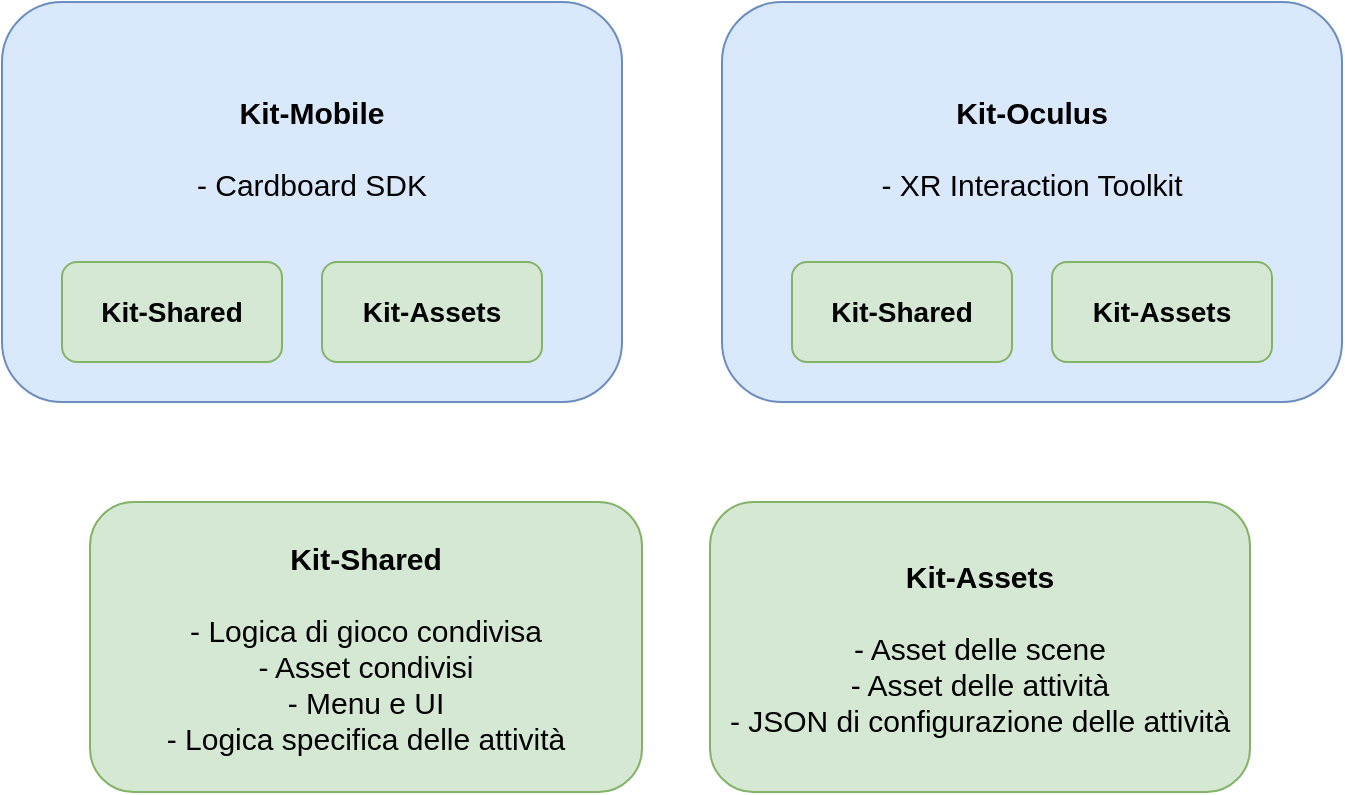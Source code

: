 <mxfile version="13.7.9" type="device" pages="3"><diagram id="cJOBEiIQKChLOgeJRS6k" name="Struttura repo"><mxGraphModel dx="1024" dy="592" grid="1" gridSize="10" guides="1" tooltips="1" connect="1" arrows="1" fold="1" page="1" pageScale="1" pageWidth="827" pageHeight="1169" math="0" shadow="0"><root><mxCell id="q8TNE1JxPxAUhip0myHI-0"/><mxCell id="q8TNE1JxPxAUhip0myHI-1" parent="q8TNE1JxPxAUhip0myHI-0"/><mxCell id="q8TNE1JxPxAUhip0myHI-10" value="&lt;font style=&quot;font-size: 15px&quot;&gt;&lt;b&gt;Kit-Mobile&lt;br&gt;&lt;/b&gt;&lt;br&gt;&lt;div style=&quot;text-align: left&quot;&gt;&lt;span&gt;- Cardboard SDK&lt;/span&gt;&lt;/div&gt;&lt;div style=&quot;text-align: left&quot;&gt;&lt;span&gt;&lt;br&gt;&lt;/span&gt;&lt;/div&gt;&lt;div style=&quot;text-align: left&quot;&gt;&lt;span&gt;&lt;br&gt;&lt;/span&gt;&lt;/div&gt;&lt;div style=&quot;text-align: left&quot;&gt;&lt;span&gt;&lt;br&gt;&lt;/span&gt;&lt;/div&gt;&lt;/font&gt;" style="rounded=1;whiteSpace=wrap;html=1;fillColor=#dae8fc;strokeColor=#6c8ebf;" parent="q8TNE1JxPxAUhip0myHI-1" vertex="1"><mxGeometry x="80" y="50" width="310" height="200" as="geometry"/></mxCell><mxCell id="q8TNE1JxPxAUhip0myHI-11" value="&lt;span style=&quot;font-size: 15px&quot;&gt;&lt;b&gt;Kit-Oculus&lt;br&gt;&lt;/b&gt;&lt;br&gt;- XR Interaction Toolkit&lt;br&gt;&lt;br&gt;&lt;br&gt;&lt;br&gt;&lt;/span&gt;" style="rounded=1;whiteSpace=wrap;html=1;fillColor=#dae8fc;strokeColor=#6c8ebf;" parent="q8TNE1JxPxAUhip0myHI-1" vertex="1"><mxGeometry x="440" y="50" width="310" height="200" as="geometry"/></mxCell><mxCell id="q8TNE1JxPxAUhip0myHI-12" value="&lt;font style=&quot;font-size: 15px&quot;&gt;&lt;b&gt;Kit-Shared&lt;br&gt;&lt;/b&gt;&lt;br&gt;- Logica di gioco condivisa&lt;br&gt;- Asset condivisi&lt;br&gt;- Menu e UI&lt;br&gt;- Logica specifica delle attività&lt;/font&gt;" style="rounded=1;whiteSpace=wrap;html=1;fillColor=#d5e8d4;strokeColor=#82b366;" parent="q8TNE1JxPxAUhip0myHI-1" vertex="1"><mxGeometry x="124" y="300" width="276" height="145" as="geometry"/></mxCell><mxCell id="q8TNE1JxPxAUhip0myHI-13" value="&lt;font style=&quot;font-size: 15px&quot;&gt;&lt;b&gt;Kit-Assets&lt;br&gt;&lt;/b&gt;&lt;br&gt;- Asset delle scene&lt;br&gt;- Asset delle attività&lt;br&gt;- JSON di configurazione delle attività&lt;/font&gt;" style="rounded=1;whiteSpace=wrap;html=1;fillColor=#d5e8d4;strokeColor=#82b366;" parent="q8TNE1JxPxAUhip0myHI-1" vertex="1"><mxGeometry x="434" y="300" width="270" height="145" as="geometry"/></mxCell><mxCell id="q8TNE1JxPxAUhip0myHI-27" value="&lt;font style=&quot;font-size: 14px&quot;&gt;&lt;b&gt;Kit-Shared&lt;/b&gt;&lt;/font&gt;" style="rounded=1;whiteSpace=wrap;html=1;fillColor=#d5e8d4;strokeColor=#82b366;" parent="q8TNE1JxPxAUhip0myHI-1" vertex="1"><mxGeometry x="110" y="180" width="110" height="50" as="geometry"/></mxCell><mxCell id="q8TNE1JxPxAUhip0myHI-28" value="&lt;font style=&quot;font-size: 14px&quot;&gt;&lt;b&gt;Kit-Assets&lt;/b&gt;&lt;/font&gt;" style="rounded=1;whiteSpace=wrap;html=1;fillColor=#d5e8d4;strokeColor=#82b366;" parent="q8TNE1JxPxAUhip0myHI-1" vertex="1"><mxGeometry x="240" y="180" width="110" height="50" as="geometry"/></mxCell><mxCell id="q8TNE1JxPxAUhip0myHI-30" value="&lt;font style=&quot;font-size: 14px&quot;&gt;&lt;b&gt;Kit-Shared&lt;/b&gt;&lt;/font&gt;" style="rounded=1;whiteSpace=wrap;html=1;fillColor=#d5e8d4;strokeColor=#82b366;" parent="q8TNE1JxPxAUhip0myHI-1" vertex="1"><mxGeometry x="475" y="180" width="110" height="50" as="geometry"/></mxCell><mxCell id="q8TNE1JxPxAUhip0myHI-31" value="&lt;font style=&quot;font-size: 14px&quot;&gt;&lt;b&gt;Kit-Assets&lt;/b&gt;&lt;/font&gt;" style="rounded=1;whiteSpace=wrap;html=1;fillColor=#d5e8d4;strokeColor=#82b366;" parent="q8TNE1JxPxAUhip0myHI-1" vertex="1"><mxGeometry x="605" y="180" width="110" height="50" as="geometry"/></mxCell></root></mxGraphModel></diagram><diagram id="1OueEMgrlsj0qGuh6_ml" name="Flow diagram"><mxGraphModel dx="1851" dy="1761" grid="1" gridSize="10" guides="1" tooltips="1" connect="1" arrows="1" fold="1" page="1" pageScale="1" pageWidth="827" pageHeight="1169" math="0" shadow="0"><root><mxCell id="W0KYklzBLhfbYc2nzCM7-0"/><mxCell id="W0KYklzBLhfbYc2nzCM7-1" parent="W0KYklzBLhfbYc2nzCM7-0"/><mxCell id="W0KYklzBLhfbYc2nzCM7-3" value="&lt;span&gt;Inizio attività&lt;/span&gt;" style="strokeWidth=2;html=1;shape=mxgraph.flowchart.terminator;whiteSpace=wrap;fillColor=#dae8fc;strokeColor=#6c8ebf;" parent="W0KYklzBLhfbYc2nzCM7-1" vertex="1"><mxGeometry x="-630" y="-668.75" width="100" height="40" as="geometry"/></mxCell><mxCell id="W0KYklzBLhfbYc2nzCM7-10" value="" style="edgeStyle=orthogonalEdgeStyle;rounded=0;orthogonalLoop=1;jettySize=auto;html=1;exitX=1;exitY=0.5;exitDx=0;exitDy=0;exitPerimeter=0;" parent="W0KYklzBLhfbYc2nzCM7-1" source="W0KYklzBLhfbYc2nzCM7-3" target="W0KYklzBLhfbYc2nzCM7-8" edge="1"><mxGeometry relative="1" as="geometry"><mxPoint x="-400" y="-645" as="sourcePoint"/></mxGeometry></mxCell><mxCell id="W0KYklzBLhfbYc2nzCM7-29" value="" style="edgeStyle=orthogonalEdgeStyle;rounded=0;orthogonalLoop=1;jettySize=auto;html=1;" parent="W0KYklzBLhfbYc2nzCM7-1" source="W0KYklzBLhfbYc2nzCM7-8" target="W0KYklzBLhfbYc2nzCM7-12" edge="1"><mxGeometry relative="1" as="geometry"/></mxCell><mxCell id="W0KYklzBLhfbYc2nzCM7-8" value="Nuovo gruppo di step: vengono aggiornati gli oggetti presenti nella scena e&lt;br&gt;l'assistente fornisce le indicazioni introduttive&amp;nbsp;" style="rounded=1;whiteSpace=wrap;html=1;absoluteArcSize=1;arcSize=14;strokeWidth=2;fillColor=#dae8fc;strokeColor=#6c8ebf;" parent="W0KYklzBLhfbYc2nzCM7-1" vertex="1"><mxGeometry x="-490" y="-698.75" width="140" height="100" as="geometry"/></mxCell><mxCell id="W0KYklzBLhfbYc2nzCM7-17" value="" style="edgeStyle=orthogonalEdgeStyle;rounded=0;orthogonalLoop=1;jettySize=auto;html=1;exitX=0.5;exitY=0;exitDx=0;exitDy=0;exitPerimeter=0;" parent="W0KYklzBLhfbYc2nzCM7-1" source="W0KYklzBLhfbYc2nzCM7-11" target="W0KYklzBLhfbYc2nzCM7-15" edge="1"><mxGeometry relative="1" as="geometry"/></mxCell><mxCell id="W0KYklzBLhfbYc2nzCM7-18" value="" style="edgeStyle=orthogonalEdgeStyle;rounded=0;orthogonalLoop=1;jettySize=auto;html=1;" parent="W0KYklzBLhfbYc2nzCM7-1" source="W0KYklzBLhfbYc2nzCM7-11" target="W0KYklzBLhfbYc2nzCM7-16" edge="1"><mxGeometry relative="1" as="geometry"/></mxCell><mxCell id="W0KYklzBLhfbYc2nzCM7-19" value="" style="edgeStyle=orthogonalEdgeStyle;rounded=0;orthogonalLoop=1;jettySize=auto;html=1;exitX=0.233;exitY=0.731;exitDx=0;exitDy=0;exitPerimeter=0;" parent="W0KYklzBLhfbYc2nzCM7-1" source="W0KYklzBLhfbYc2nzCM7-11" target="W0KYklzBLhfbYc2nzCM7-13" edge="1"><mxGeometry relative="1" as="geometry"><Array as="points"><mxPoint x="178" y="-590"/><mxPoint x="-80" y="-590"/></Array></mxGeometry></mxCell><mxCell id="W0KYklzBLhfbYc2nzCM7-11" value="Che azione &lt;br&gt;svolge &lt;br&gt;l'utente?" style="strokeWidth=2;html=1;shape=mxgraph.flowchart.decision;whiteSpace=wrap;fillColor=#dae8fc;strokeColor=#6c8ebf;" parent="W0KYklzBLhfbYc2nzCM7-1" vertex="1"><mxGeometry x="150" y="-698.75" width="120" height="100" as="geometry"/></mxCell><mxCell id="W0KYklzBLhfbYc2nzCM7-28" value="" style="edgeStyle=orthogonalEdgeStyle;rounded=0;orthogonalLoop=1;jettySize=auto;html=1;" parent="W0KYklzBLhfbYc2nzCM7-1" source="W0KYklzBLhfbYc2nzCM7-12" target="W0KYklzBLhfbYc2nzCM7-13" edge="1"><mxGeometry relative="1" as="geometry"/></mxCell><mxCell id="W0KYklzBLhfbYc2nzCM7-12" value="Nuovo step: vengono aggiornati gli oggetti presenti nella scena" style="rounded=1;whiteSpace=wrap;html=1;absoluteArcSize=1;arcSize=14;strokeWidth=2;fillColor=#dae8fc;strokeColor=#6c8ebf;" parent="W0KYklzBLhfbYc2nzCM7-1" vertex="1"><mxGeometry x="-310" y="-686.25" width="120" height="75" as="geometry"/></mxCell><mxCell id="W0KYklzBLhfbYc2nzCM7-27" value="" style="edgeStyle=orthogonalEdgeStyle;rounded=0;orthogonalLoop=1;jettySize=auto;html=1;" parent="W0KYklzBLhfbYc2nzCM7-1" source="W0KYklzBLhfbYc2nzCM7-13" target="W0KYklzBLhfbYc2nzCM7-26" edge="1"><mxGeometry relative="1" as="geometry"/></mxCell><mxCell id="W0KYklzBLhfbYc2nzCM7-13" value="L'assistente fa una richiesta" style="rounded=1;whiteSpace=wrap;html=1;absoluteArcSize=1;arcSize=14;strokeWidth=2;fillColor=#dae8fc;strokeColor=#6c8ebf;" parent="W0KYklzBLhfbYc2nzCM7-1" vertex="1"><mxGeometry x="-130" y="-686.25" width="100" height="75" as="geometry"/></mxCell><mxCell id="W0KYklzBLhfbYc2nzCM7-46" value="" style="edgeStyle=orthogonalEdgeStyle;rounded=0;orthogonalLoop=1;jettySize=auto;html=1;" parent="W0KYklzBLhfbYc2nzCM7-1" source="W0KYklzBLhfbYc2nzCM7-14" target="W0KYklzBLhfbYc2nzCM7-45" edge="1"><mxGeometry relative="1" as="geometry"/></mxCell><mxCell id="W0KYklzBLhfbYc2nzCM7-14" value="Fine gruppo di step: vengono aggiornati gli oggetti presenti nella scena e&lt;br&gt;&amp;nbsp;l'assistente fornisce le indicazioni finali&amp;nbsp;" style="rounded=1;whiteSpace=wrap;html=1;absoluteArcSize=1;arcSize=14;strokeWidth=2;fillColor=#dae8fc;strokeColor=#6c8ebf;" parent="W0KYklzBLhfbYc2nzCM7-1" vertex="1"><mxGeometry x="-360" y="-430" width="140" height="100" as="geometry"/></mxCell><mxCell id="W0KYklzBLhfbYc2nzCM7-34" value="" style="edgeStyle=orthogonalEdgeStyle;rounded=0;orthogonalLoop=1;jettySize=auto;html=1;" parent="W0KYklzBLhfbYc2nzCM7-1" source="W0KYklzBLhfbYc2nzCM7-15" target="W0KYklzBLhfbYc2nzCM7-30" edge="1"><mxGeometry relative="1" as="geometry"/></mxCell><mxCell id="W0KYklzBLhfbYc2nzCM7-15" value="Feedback dell'assistente per l'azione sbagliata" style="rounded=1;whiteSpace=wrap;html=1;absoluteArcSize=1;arcSize=14;strokeWidth=2;fillColor=#dae8fc;strokeColor=#6c8ebf;" parent="W0KYklzBLhfbYc2nzCM7-1" vertex="1"><mxGeometry x="160" y="-832.5" width="100" height="75" as="geometry"/></mxCell><mxCell id="W0KYklzBLhfbYc2nzCM7-16" value="Feedback dell'assistente per l'azione corretta" style="rounded=1;whiteSpace=wrap;html=1;absoluteArcSize=1;arcSize=14;strokeWidth=2;fillColor=#dae8fc;strokeColor=#6c8ebf;" parent="W0KYklzBLhfbYc2nzCM7-1" vertex="1"><mxGeometry x="160" y="-540" width="100" height="75" as="geometry"/></mxCell><mxCell id="W0KYklzBLhfbYc2nzCM7-20" value="Chiede aiuto all'assistente" style="text;html=1;align=center;verticalAlign=middle;resizable=0;points=[];autosize=1;fillColor=#fff2cc;strokeColor=#d6b656;" parent="W0KYklzBLhfbYc2nzCM7-1" vertex="1"><mxGeometry x="-30" y="-582.5" width="150" height="20" as="geometry"/></mxCell><mxCell id="W0KYklzBLhfbYc2nzCM7-21" value="Azione sbagliata" style="text;html=1;align=center;verticalAlign=middle;resizable=0;points=[];autosize=1;fillColor=#fff2cc;strokeColor=#d6b656;" parent="W0KYklzBLhfbYc2nzCM7-1" vertex="1"><mxGeometry x="160" y="-730" width="100" height="20" as="geometry"/></mxCell><mxCell id="W0KYklzBLhfbYc2nzCM7-23" value="Azione corretta" style="text;html=1;align=center;verticalAlign=middle;resizable=0;points=[];autosize=1;fillColor=#fff2cc;strokeColor=#d6b656;" parent="W0KYklzBLhfbYc2nzCM7-1" vertex="1"><mxGeometry x="160" y="-582.5" width="100" height="20" as="geometry"/></mxCell><mxCell id="W0KYklzBLhfbYc2nzCM7-42" value="" style="edgeStyle=orthogonalEdgeStyle;rounded=0;orthogonalLoop=1;jettySize=auto;html=1;" parent="W0KYklzBLhfbYc2nzCM7-1" source="W0KYklzBLhfbYc2nzCM7-25" target="W0KYklzBLhfbYc2nzCM7-14" edge="1"><mxGeometry relative="1" as="geometry"/></mxCell><mxCell id="W0KYklzBLhfbYc2nzCM7-25" value="Ci sono&lt;br&gt;altri step?" style="strokeWidth=2;html=1;shape=mxgraph.flowchart.decision;whiteSpace=wrap;fillColor=#dae8fc;strokeColor=#6c8ebf;" parent="W0KYklzBLhfbYc2nzCM7-1" vertex="1"><mxGeometry x="-20" y="-470" width="100" height="80" as="geometry"/></mxCell><mxCell id="W0KYklzBLhfbYc2nzCM7-35" value="" style="edgeStyle=orthogonalEdgeStyle;rounded=0;orthogonalLoop=1;jettySize=auto;html=1;" parent="W0KYklzBLhfbYc2nzCM7-1" source="W0KYklzBLhfbYc2nzCM7-26" target="W0KYklzBLhfbYc2nzCM7-11" edge="1"><mxGeometry relative="1" as="geometry"/></mxCell><mxCell id="W0KYklzBLhfbYc2nzCM7-26" value="Attesa dell'azione dell'utente" style="rounded=1;whiteSpace=wrap;html=1;absoluteArcSize=1;arcSize=14;strokeWidth=2;fillColor=#dae8fc;strokeColor=#6c8ebf;" parent="W0KYklzBLhfbYc2nzCM7-1" vertex="1"><mxGeometry x="10" y="-686.25" width="100" height="75" as="geometry"/></mxCell><mxCell id="W0KYklzBLhfbYc2nzCM7-30" value="Si deve &lt;br&gt;ripetere &lt;br&gt;l'azione?" style="strokeWidth=2;html=1;shape=mxgraph.flowchart.decision;whiteSpace=wrap;fillColor=#dae8fc;strokeColor=#6c8ebf;" parent="W0KYklzBLhfbYc2nzCM7-1" vertex="1"><mxGeometry x="160" y="-950" width="100" height="80" as="geometry"/></mxCell><mxCell id="W0KYklzBLhfbYc2nzCM7-31" value="" style="edgeStyle=orthogonalEdgeStyle;rounded=0;orthogonalLoop=1;jettySize=auto;html=1;exitX=0.228;exitY=0.222;exitDx=0;exitDy=0;exitPerimeter=0;" parent="W0KYklzBLhfbYc2nzCM7-1" target="W0KYklzBLhfbYc2nzCM7-26" edge="1"><mxGeometry relative="1" as="geometry"><mxPoint x="160.0" y="-911.3" as="sourcePoint"/><mxPoint x="-97.36" y="-917.25" as="targetPoint"/><Array as="points"><mxPoint x="60" y="-911"/></Array></mxGeometry></mxCell><mxCell id="W0KYklzBLhfbYc2nzCM7-33" value="" style="edgeStyle=orthogonalEdgeStyle;rounded=0;orthogonalLoop=1;jettySize=auto;html=1;exitX=1;exitY=0.5;exitDx=0;exitDy=0;exitPerimeter=0;entryX=1;entryY=0.5;entryDx=0;entryDy=0;entryPerimeter=0;" parent="W0KYklzBLhfbYc2nzCM7-1" source="W0KYklzBLhfbYc2nzCM7-30" target="W0KYklzBLhfbYc2nzCM7-25" edge="1"><mxGeometry relative="1" as="geometry"><mxPoint x="170.0" y="-901.3" as="sourcePoint"/><mxPoint x="400" y="-770" as="targetPoint"/><Array as="points"><mxPoint x="370" y="-910"/><mxPoint x="370" y="-430"/></Array></mxGeometry></mxCell><mxCell id="W0KYklzBLhfbYc2nzCM7-36" value="" style="edgeStyle=orthogonalEdgeStyle;rounded=0;orthogonalLoop=1;jettySize=auto;html=1;exitX=0;exitY=0.5;exitDx=0;exitDy=0;entryX=0.5;entryY=0;entryDx=0;entryDy=0;entryPerimeter=0;" parent="W0KYklzBLhfbYc2nzCM7-1" source="W0KYklzBLhfbYc2nzCM7-16" target="W0KYklzBLhfbYc2nzCM7-25" edge="1"><mxGeometry relative="1" as="geometry"><mxPoint x="149.96" y="-510" as="sourcePoint"/><mxPoint x="30" y="-450" as="targetPoint"/><Array as="points"><mxPoint x="30" y="-502"/></Array></mxGeometry></mxCell><mxCell id="W0KYklzBLhfbYc2nzCM7-37" value="Sì" style="text;html=1;align=center;verticalAlign=middle;resizable=0;points=[];autosize=1;fillColor=#fff2cc;strokeColor=#d6b656;" parent="W0KYklzBLhfbYc2nzCM7-1" vertex="1"><mxGeometry x="120" y="-910" width="30" height="20" as="geometry"/></mxCell><mxCell id="W0KYklzBLhfbYc2nzCM7-38" value="No" style="text;html=1;align=center;verticalAlign=middle;resizable=0;points=[];autosize=1;fillColor=#fff2cc;strokeColor=#d6b656;" parent="W0KYklzBLhfbYc2nzCM7-1" vertex="1"><mxGeometry x="270" y="-910" width="30" height="20" as="geometry"/></mxCell><mxCell id="W0KYklzBLhfbYc2nzCM7-44" value="" style="edgeStyle=orthogonalEdgeStyle;rounded=0;orthogonalLoop=1;jettySize=auto;html=1;exitX=0.211;exitY=0.243;exitDx=0;exitDy=0;exitPerimeter=0;entryX=0.5;entryY=1;entryDx=0;entryDy=0;" parent="W0KYklzBLhfbYc2nzCM7-1" source="W0KYklzBLhfbYc2nzCM7-25" target="W0KYklzBLhfbYc2nzCM7-12" edge="1"><mxGeometry relative="1" as="geometry"><mxPoint x="-10" y="-420" as="sourcePoint"/><mxPoint x="-360" y="-420" as="targetPoint"/><Array as="points"><mxPoint x="-250" y="-451"/></Array></mxGeometry></mxCell><mxCell id="W0KYklzBLhfbYc2nzCM7-47" value="" style="edgeStyle=orthogonalEdgeStyle;rounded=0;orthogonalLoop=1;jettySize=auto;html=1;" parent="W0KYklzBLhfbYc2nzCM7-1" source="W0KYklzBLhfbYc2nzCM7-45" target="W0KYklzBLhfbYc2nzCM7-8" edge="1"><mxGeometry relative="1" as="geometry"/></mxCell><mxCell id="W0KYklzBLhfbYc2nzCM7-49" value="" style="edgeStyle=orthogonalEdgeStyle;rounded=0;orthogonalLoop=1;jettySize=auto;html=1;" parent="W0KYklzBLhfbYc2nzCM7-1" source="W0KYklzBLhfbYc2nzCM7-45" target="W0KYklzBLhfbYc2nzCM7-48" edge="1"><mxGeometry relative="1" as="geometry"/></mxCell><mxCell id="W0KYklzBLhfbYc2nzCM7-45" value="Ci sono&lt;br&gt;altri step?" style="strokeWidth=2;html=1;shape=mxgraph.flowchart.decision;whiteSpace=wrap;fillColor=#dae8fc;strokeColor=#6c8ebf;" parent="W0KYklzBLhfbYc2nzCM7-1" vertex="1"><mxGeometry x="-470" y="-545" width="100" height="80" as="geometry"/></mxCell><mxCell id="W0KYklzBLhfbYc2nzCM7-48" value="&lt;span&gt;Fine attività&lt;/span&gt;" style="strokeWidth=2;html=1;shape=mxgraph.flowchart.terminator;whiteSpace=wrap;fillColor=#dae8fc;strokeColor=#6c8ebf;" parent="W0KYklzBLhfbYc2nzCM7-1" vertex="1"><mxGeometry x="-630" y="-525" width="100" height="40" as="geometry"/></mxCell><mxCell id="W0KYklzBLhfbYc2nzCM7-50" value="Sì" style="text;html=1;align=center;verticalAlign=middle;resizable=0;points=[];autosize=1;fillColor=#fff2cc;strokeColor=#d6b656;" parent="W0KYklzBLhfbYc2nzCM7-1" vertex="1"><mxGeometry x="-50" y="-480" width="30" height="20" as="geometry"/></mxCell><mxCell id="W0KYklzBLhfbYc2nzCM7-51" value="Sì" style="text;html=1;align=center;verticalAlign=middle;resizable=0;points=[];autosize=1;fillColor=#fff2cc;strokeColor=#d6b656;" parent="W0KYklzBLhfbYc2nzCM7-1" vertex="1"><mxGeometry x="-410" y="-570" width="30" height="20" as="geometry"/></mxCell><mxCell id="W0KYklzBLhfbYc2nzCM7-52" value="No" style="text;html=1;align=center;verticalAlign=middle;resizable=0;points=[];autosize=1;fillColor=#fff2cc;strokeColor=#d6b656;" parent="W0KYklzBLhfbYc2nzCM7-1" vertex="1"><mxGeometry x="-50" y="-420" width="30" height="20" as="geometry"/></mxCell><mxCell id="W0KYklzBLhfbYc2nzCM7-53" value="No" style="text;html=1;align=center;verticalAlign=middle;resizable=0;points=[];autosize=1;fillColor=#fff2cc;strokeColor=#d6b656;" parent="W0KYklzBLhfbYc2nzCM7-1" vertex="1"><mxGeometry x="-500" y="-500" width="30" height="20" as="geometry"/></mxCell></root></mxGraphModel></diagram><diagram id="96c8jxUAuqUaFpCVLt77" name="Class diagram"><mxGraphModel dx="1024" dy="592" grid="1" gridSize="10" guides="1" tooltips="1" connect="1" arrows="1" fold="1" page="1" pageScale="1" pageWidth="827" pageHeight="1169" math="0" shadow="0"><root><mxCell id="K9vjnaVN2w3pyxhPJjE8-0"/><mxCell id="K9vjnaVN2w3pyxhPJjE8-1" parent="K9vjnaVN2w3pyxhPJjE8-0"/><mxCell id="1M5KVWFAqbHTrGxSQuIE-5" value="&lt;p style=&quot;margin: 0px ; margin-top: 4px ; text-align: center&quot;&gt;&lt;b&gt;ActivityConfiguration&lt;/b&gt;&lt;/p&gt;&lt;hr size=&quot;1&quot;&gt;&lt;p style=&quot;margin: 0px ; margin-left: 4px&quot;&gt;+ id: string&lt;/p&gt;&lt;p style=&quot;margin: 0px ; margin-left: 4px&quot;&gt;+&amp;nbsp;name: string&lt;/p&gt;&lt;p style=&quot;margin: 0px ; margin-left: 4px&quot;&gt;+&amp;nbsp;description: string&lt;/p&gt;&lt;p style=&quot;margin: 0px ; margin-left: 4px&quot;&gt;+ image: string&lt;/p&gt;&lt;p style=&quot;margin: 0px ; margin-left: 4px&quot;&gt;+ scene: string&lt;/p&gt;&lt;p style=&quot;margin: 0px ; margin-left: 4px&quot;&gt;&lt;span&gt;+&amp;nbsp;objsToRemove: List&amp;lt;string&amp;gt;&lt;/span&gt;&lt;br&gt;&lt;/p&gt;&lt;p style=&quot;margin: 0px ; margin-left: 4px&quot;&gt;&lt;br&gt;&lt;/p&gt;&lt;p style=&quot;margin: 0px ; margin-left: 4px&quot;&gt;&lt;br&gt;&lt;/p&gt;" style="verticalAlign=top;align=left;overflow=fill;fontSize=12;fontFamily=Helvetica;html=1;fillColor=#dae8fc;strokeColor=#6c8ebf;" parent="K9vjnaVN2w3pyxhPJjE8-1" vertex="1"><mxGeometry x="330" y="70" width="210" height="120" as="geometry"/></mxCell><mxCell id="1M5KVWFAqbHTrGxSQuIE-7" value="&lt;p style=&quot;margin: 0px ; margin-top: 4px ; text-align: center&quot;&gt;&lt;b&gt;VirtualAsssistantInfo&lt;/b&gt;&lt;/p&gt;&lt;hr size=&quot;1&quot;&gt;&lt;p style=&quot;margin: 0px ; margin-left: 4px&quot;&gt;&lt;span&gt;+&amp;nbsp;flipBalloon: string&lt;/span&gt;&lt;br&gt;&lt;/p&gt;&lt;p style=&quot;margin: 0px ; margin-left: 4px&quot;&gt;+&amp;nbsp;maxBalloonWidth: int&lt;/p&gt;&lt;p style=&quot;margin: 0px ; margin-left: 4px&quot;&gt;+ lockRotation: bool&lt;/p&gt;&lt;p style=&quot;margin: 0px ; margin-left: 4px&quot;&gt;&lt;br&gt;&lt;/p&gt;" style="verticalAlign=top;align=left;overflow=fill;fontSize=12;fontFamily=Helvetica;html=1;fillColor=#dae8fc;strokeColor=#6c8ebf;" parent="K9vjnaVN2w3pyxhPJjE8-1" vertex="1"><mxGeometry x="30" y="31" width="180" height="90" as="geometry"/></mxCell><mxCell id="1M5KVWFAqbHTrGxSQuIE-8" value="&lt;p style=&quot;margin: 0px ; margin-top: 4px ; text-align: center&quot;&gt;&lt;b&gt;PlayerInfo&lt;/b&gt;&lt;/p&gt;&lt;hr size=&quot;1&quot;&gt;&lt;p style=&quot;margin: 0px ; margin-left: 4px&quot;&gt;&lt;span&gt;+&amp;nbsp;groundOffset: int&lt;/span&gt;&lt;br&gt;&lt;/p&gt;&lt;p style=&quot;margin: 0px ; margin-left: 4px&quot;&gt;&lt;br&gt;&lt;/p&gt;" style="verticalAlign=top;align=left;overflow=fill;fontSize=12;fontFamily=Helvetica;html=1;fillColor=#dae8fc;strokeColor=#6c8ebf;" parent="K9vjnaVN2w3pyxhPJjE8-1" vertex="1"><mxGeometry x="700" y="85" width="180" height="60" as="geometry"/></mxCell><mxCell id="1M5KVWFAqbHTrGxSQuIE-9" value="&lt;p style=&quot;margin: 0px ; margin-top: 4px ; text-align: center&quot;&gt;&lt;b&gt;UserClass&lt;/b&gt;&lt;/p&gt;&lt;hr size=&quot;1&quot;&gt;&lt;p style=&quot;margin: 0px ; margin-left: 4px&quot;&gt;+ year: int&lt;/p&gt;&lt;p style=&quot;margin: 0px ; margin-left: 4px&quot;&gt;+&amp;nbsp;instituteType: string&lt;/p&gt;&lt;p style=&quot;margin: 0px ; margin-left: 4px&quot;&gt;&lt;br&gt;&lt;/p&gt;" style="verticalAlign=top;align=left;overflow=fill;fontSize=12;fontFamily=Helvetica;html=1;fillColor=#dae8fc;strokeColor=#6c8ebf;" parent="K9vjnaVN2w3pyxhPJjE8-1" vertex="1"><mxGeometry x="30" y="200" width="160" height="70" as="geometry"/></mxCell><mxCell id="1M5KVWFAqbHTrGxSQuIE-10" value="&lt;p style=&quot;margin: 0px ; margin-top: 4px ; text-align: center&quot;&gt;&lt;b&gt;StepGroup&lt;/b&gt;&lt;/p&gt;&lt;hr size=&quot;1&quot;&gt;&lt;p style=&quot;margin: 0px ; margin-left: 4px&quot;&gt;+ type: string&lt;/p&gt;&lt;p style=&quot;margin: 0px ; margin-left: 4px&quot;&gt;+&amp;nbsp;instructionIntro: List&amp;lt;string&amp;gt;&lt;/p&gt;&lt;p style=&quot;margin: 0px ; margin-left: 4px&quot;&gt;+ instructionEnd: List&amp;lt;string&amp;gt;&lt;/p&gt;&lt;p style=&quot;margin: 0px ; margin-left: 4px&quot;&gt;+&amp;nbsp;stepsToReproduce: int&lt;/p&gt;&lt;p style=&quot;margin: 0px ; margin-left: 4px&quot;&gt;+ randomEvents: bool&lt;/p&gt;&lt;p style=&quot;margin: 0px ; margin-left: 4px&quot;&gt;+ selectablesToSpawn: int&lt;/p&gt;&lt;p style=&quot;margin: 0px ; margin-left: 4px&quot;&gt;+ interactablesToSpawn:&amp;nbsp;int&lt;/p&gt;&lt;p style=&quot;margin: 0px ; margin-left: 4px&quot;&gt;+&amp;nbsp;targetsToSpawn: int&lt;/p&gt;&lt;p style=&quot;margin: 0px ; margin-left: 4px&quot;&gt;+&amp;nbsp;selectablesRandomSpawn: bool&lt;/p&gt;&lt;p style=&quot;margin: 0px ; margin-left: 4px&quot;&gt;+&amp;nbsp;interactablesRandomSpawn: bool&lt;/p&gt;&lt;p style=&quot;margin: 0px ; margin-left: 4px&quot;&gt;+&amp;nbsp;targetsRandomSpawn: bool&lt;/p&gt;&lt;p style=&quot;margin: 0px 0px 0px 4px&quot;&gt;+&amp;nbsp;skipIfWrong: bool&lt;/p&gt;" style="verticalAlign=top;align=left;overflow=fill;fontSize=12;fontFamily=Helvetica;html=1;fillColor=#dae8fc;strokeColor=#6c8ebf;" parent="K9vjnaVN2w3pyxhPJjE8-1" vertex="1"><mxGeometry x="290" y="270" width="290" height="210" as="geometry"/></mxCell><mxCell id="1M5KVWFAqbHTrGxSQuIE-11" value="&lt;p style=&quot;margin: 0px ; margin-top: 4px ; text-align: center&quot;&gt;&lt;b&gt;Step&lt;/b&gt;&lt;/p&gt;&lt;hr size=&quot;1&quot;&gt;&lt;p style=&quot;margin: 0px ; margin-left: 4px&quot;&gt;&lt;br&gt;&lt;/p&gt;" style="verticalAlign=top;align=left;overflow=fill;fontSize=12;fontFamily=Helvetica;html=1;fillColor=#dae8fc;strokeColor=#6c8ebf;" parent="K9vjnaVN2w3pyxhPJjE8-1" vertex="1"><mxGeometry x="340" y="544" width="190" height="40" as="geometry"/></mxCell><mxCell id="1M5KVWFAqbHTrGxSQuIE-15" value="&lt;p style=&quot;margin: 0px ; margin-top: 4px ; text-align: center&quot;&gt;&lt;b&gt;SceneObjs&lt;/b&gt;&lt;br&gt;&lt;/p&gt;&lt;hr size=&quot;1&quot;&gt;&lt;p style=&quot;margin: 0px ; margin-left: 4px&quot;&gt;&lt;span&gt;+ selectablesToDeactivate:&amp;nbsp;List&amp;lt;string&amp;gt;&lt;/span&gt;&lt;br&gt;&lt;/p&gt;&lt;p style=&quot;margin: 0px 0px 0px 4px&quot;&gt;+ interactablesToDeactivate:&amp;nbsp;List&amp;lt;string&amp;gt;&lt;/p&gt;&lt;p style=&quot;margin: 0px 0px 0px 4px&quot;&gt;+ targetsToDeactivate:&amp;nbsp;List&amp;lt;string&amp;gt;&lt;/p&gt;&lt;p style=&quot;margin: 0px 0px 0px 4px&quot;&gt;&lt;span&gt;+ othersToDeactivate:&amp;nbsp;List&amp;lt;string&amp;gt;&lt;/span&gt;&lt;/p&gt;" style="verticalAlign=top;align=left;overflow=fill;fontSize=12;fontFamily=Helvetica;html=1;fillColor=#dae8fc;strokeColor=#6c8ebf;" parent="K9vjnaVN2w3pyxhPJjE8-1" vertex="1"><mxGeometry x="20" y="630" width="240" height="100" as="geometry"/></mxCell><mxCell id="1M5KVWFAqbHTrGxSQuIE-16" value="&lt;p style=&quot;margin: 0px ; margin-top: 4px ; text-align: center&quot;&gt;&lt;b&gt;EventParameters&lt;/b&gt;&lt;br&gt;&lt;/p&gt;&lt;hr size=&quot;1&quot;&gt;&lt;p style=&quot;margin: 0px ; margin-left: 4px&quot;&gt;+ correctSelectables: List&amp;lt;string&amp;gt;&lt;/p&gt;&lt;p style=&quot;margin: 0px ; margin-left: 4px&quot;&gt;+&amp;nbsp;correctInteractables: List&amp;lt;string&amp;gt;&lt;/p&gt;&lt;p style=&quot;margin: 0px ; margin-left: 4px&quot;&gt;+ correctTargets: List&amp;lt;string&amp;gt;&lt;/p&gt;&lt;p style=&quot;margin: 0px ; margin-left: 4px&quot;&gt;+&amp;nbsp;correctAnswers: List&amp;lt;string&amp;gt;&lt;/p&gt;&lt;p style=&quot;margin: 0px ; margin-left: 4px&quot;&gt;+ correctExpressions: List&amp;lt;string&amp;gt;&lt;/p&gt;&lt;p style=&quot;margin: 0px ; margin-left: 4px&quot;&gt;+&amp;nbsp;objsToDeactivate: List&amp;lt;string&amp;gt;&lt;/p&gt;&lt;p style=&quot;margin: 0px ; margin-left: 4px&quot;&gt;+&amp;nbsp;numericParameter: int&lt;/p&gt;" style="verticalAlign=top;align=left;overflow=fill;fontSize=12;fontFamily=Helvetica;html=1;fillColor=#dae8fc;strokeColor=#6c8ebf;" parent="K9vjnaVN2w3pyxhPJjE8-1" vertex="1"><mxGeometry x="640" y="595" width="207" height="135" as="geometry"/></mxCell><mxCell id="1M5KVWFAqbHTrGxSQuIE-17" value="&lt;p style=&quot;margin: 0px ; margin-top: 4px ; text-align: center&quot;&gt;&lt;b&gt;Instructions&lt;/b&gt;&lt;br&gt;&lt;/p&gt;&lt;hr size=&quot;1&quot;&gt;&lt;p style=&quot;margin: 0px ; margin-left: 4px&quot;&gt;+&amp;nbsp;request: List&amp;lt;string&amp;gt;&lt;/p&gt;&lt;p style=&quot;margin: 0px ; margin-left: 4px&quot;&gt;+&amp;nbsp;correct: List&amp;lt;string&amp;gt;&lt;br&gt;&lt;/p&gt;&lt;p style=&quot;margin: 0px ; margin-left: 4px&quot;&gt;+&amp;nbsp;wrong: List&amp;lt;string&amp;gt;&lt;br&gt;&lt;/p&gt;&lt;p style=&quot;margin: 0px ; margin-left: 4px&quot;&gt;&lt;br&gt;&lt;/p&gt;" style="verticalAlign=top;align=left;overflow=fill;fontSize=12;fontFamily=Helvetica;html=1;fillColor=#dae8fc;strokeColor=#6c8ebf;" parent="K9vjnaVN2w3pyxhPJjE8-1" vertex="1"><mxGeometry x="365" y="640" width="140" height="80" as="geometry"/></mxCell><mxCell id="1M5KVWFAqbHTrGxSQuIE-18" value="&lt;p style=&quot;margin: 0px ; margin-top: 4px ; text-align: center&quot;&gt;&lt;b&gt;SceneObj&lt;/b&gt;&lt;/p&gt;&lt;hr size=&quot;1&quot;&gt;&lt;p style=&quot;margin: 0px ; margin-left: 4px&quot;&gt;+&amp;nbsp;prefab: string&lt;/p&gt;&lt;p style=&quot;margin: 0px ; margin-left: 4px&quot;&gt;+&amp;nbsp;name: string&lt;br&gt;&lt;/p&gt;&lt;p style=&quot;margin: 0px ; margin-left: 4px&quot;&gt;+&amp;nbsp;text: string&lt;/p&gt;" style="verticalAlign=top;align=left;overflow=fill;fontSize=12;fontFamily=Helvetica;html=1;fillColor=#dae8fc;strokeColor=#6c8ebf;" parent="K9vjnaVN2w3pyxhPJjE8-1" vertex="1"><mxGeometry x="890" y="460" width="113" height="80" as="geometry"/></mxCell><mxCell id="1M5KVWFAqbHTrGxSQuIE-19" value="&lt;p style=&quot;margin: 0px ; margin-top: 4px ; text-align: center&quot;&gt;&lt;b&gt;CustomVector3&lt;/b&gt;&lt;br&gt;&lt;/p&gt;&lt;hr size=&quot;1&quot;&gt;&lt;p style=&quot;margin: 0px ; margin-left: 4px&quot;&gt;+&amp;nbsp;x: float&lt;/p&gt;&lt;p style=&quot;margin: 0px ; margin-left: 4px&quot;&gt;+&amp;nbsp;y: float&lt;br&gt;&lt;/p&gt;&lt;p style=&quot;margin: 0px ; margin-left: 4px&quot;&gt;+&amp;nbsp;z: float&lt;br&gt;&lt;/p&gt;&lt;p style=&quot;margin: 0px ; margin-left: 4px&quot;&gt;&lt;br&gt;&lt;/p&gt;" style="verticalAlign=top;align=left;overflow=fill;fontSize=12;fontFamily=Helvetica;html=1;fillColor=#dae8fc;strokeColor=#6c8ebf;" parent="K9vjnaVN2w3pyxhPJjE8-1" vertex="1"><mxGeometry x="973" y="200" width="110" height="80" as="geometry"/></mxCell><mxCell id="1M5KVWFAqbHTrGxSQuIE-20" value="&lt;p style=&quot;margin: 0px ; margin-top: 4px ; text-align: center&quot;&gt;&lt;b&gt;CustomTransform&lt;/b&gt;&lt;br&gt;&lt;/p&gt;&lt;hr size=&quot;1&quot;&gt;&lt;p style=&quot;margin: 0px ; margin-left: 4px&quot;&gt;&lt;br&gt;&lt;/p&gt;" style="verticalAlign=top;align=left;overflow=fill;fontSize=12;fontFamily=Helvetica;html=1;fillColor=#dae8fc;strokeColor=#6c8ebf;" parent="K9vjnaVN2w3pyxhPJjE8-1" vertex="1"><mxGeometry x="827" y="355" width="163" height="40" as="geometry"/></mxCell><mxCell id="1M5KVWFAqbHTrGxSQuIE-72" value="+&amp;nbsp;virtualAssistant" style="endArrow=block;endFill=1;html=1;edgeStyle=orthogonalEdgeStyle;align=left;verticalAlign=top;fontSize=11;exitX=0;exitY=0.25;exitDx=0;exitDy=0;entryX=1;entryY=0.75;entryDx=0;entryDy=0;" parent="K9vjnaVN2w3pyxhPJjE8-1" source="1M5KVWFAqbHTrGxSQuIE-5" target="1M5KVWFAqbHTrGxSQuIE-7" edge="1"><mxGeometry x="0.506" relative="1" as="geometry"><mxPoint x="230" y="200" as="sourcePoint"/><mxPoint x="220" y="98" as="targetPoint"/><Array as="points"><mxPoint x="330" y="99"/></Array><mxPoint as="offset"/></mxGeometry></mxCell><mxCell id="1M5KVWFAqbHTrGxSQuIE-73" value="1" style="edgeLabel;resizable=0;html=1;align=left;verticalAlign=bottom;" parent="1M5KVWFAqbHTrGxSQuIE-72" connectable="0" vertex="1"><mxGeometry x="-1" relative="1" as="geometry"><mxPoint x="-14" as="offset"/></mxGeometry></mxCell><mxCell id="1M5KVWFAqbHTrGxSQuIE-74" value="+&amp;nbsp;classes" style="endArrow=block;endFill=1;html=1;edgeStyle=orthogonalEdgeStyle;align=left;verticalAlign=top;fontSize=11;entryX=1;entryY=0.5;entryDx=0;entryDy=0;exitX=0;exitY=0.75;exitDx=0;exitDy=0;" parent="K9vjnaVN2w3pyxhPJjE8-1" source="1M5KVWFAqbHTrGxSQuIE-5" target="1M5KVWFAqbHTrGxSQuIE-9" edge="1"><mxGeometry x="-0.452" relative="1" as="geometry"><mxPoint x="340" y="145" as="sourcePoint"/><mxPoint x="230.0" y="145" as="targetPoint"/><mxPoint as="offset"/></mxGeometry></mxCell><mxCell id="1M5KVWFAqbHTrGxSQuIE-75" value="1..n" style="edgeLabel;resizable=0;html=1;align=left;verticalAlign=bottom;" parent="1M5KVWFAqbHTrGxSQuIE-74" connectable="0" vertex="1"><mxGeometry x="-1" relative="1" as="geometry"><mxPoint x="-30" y="-2.5" as="offset"/></mxGeometry></mxCell><mxCell id="1M5KVWFAqbHTrGxSQuIE-76" value="+&amp;nbsp;player" style="endArrow=block;endFill=1;html=1;edgeStyle=orthogonalEdgeStyle;align=left;verticalAlign=top;fontSize=11;entryX=0;entryY=0.25;entryDx=0;entryDy=0;exitX=1;exitY=0.25;exitDx=0;exitDy=0;" parent="K9vjnaVN2w3pyxhPJjE8-1" source="1M5KVWFAqbHTrGxSQuIE-5" target="1M5KVWFAqbHTrGxSQuIE-8" edge="1"><mxGeometry x="-1" relative="1" as="geometry"><mxPoint x="340" y="145" as="sourcePoint"/><mxPoint x="230.0" y="145" as="targetPoint"/><mxPoint as="offset"/></mxGeometry></mxCell><mxCell id="1M5KVWFAqbHTrGxSQuIE-77" value="1" style="edgeLabel;resizable=0;html=1;align=left;verticalAlign=bottom;" parent="1M5KVWFAqbHTrGxSQuIE-76" connectable="0" vertex="1"><mxGeometry x="-1" relative="1" as="geometry"><mxPoint as="offset"/></mxGeometry></mxCell><mxCell id="1M5KVWFAqbHTrGxSQuIE-78" value="+ stepGroups" style="endArrow=block;endFill=1;html=1;edgeStyle=orthogonalEdgeStyle;align=left;verticalAlign=top;fontSize=11;exitX=0.5;exitY=1;exitDx=0;exitDy=0;" parent="K9vjnaVN2w3pyxhPJjE8-1" source="1M5KVWFAqbHTrGxSQuIE-5" target="1M5KVWFAqbHTrGxSQuIE-10" edge="1"><mxGeometry x="-1" relative="1" as="geometry"><mxPoint x="550" y="145" as="sourcePoint"/><mxPoint x="650" y="145" as="targetPoint"/><mxPoint as="offset"/></mxGeometry></mxCell><mxCell id="1M5KVWFAqbHTrGxSQuIE-79" value="1..n" style="edgeLabel;resizable=0;html=1;align=left;verticalAlign=bottom;" parent="1M5KVWFAqbHTrGxSQuIE-78" connectable="0" vertex="1"><mxGeometry x="-1" relative="1" as="geometry"><mxPoint x="-35" y="20" as="offset"/></mxGeometry></mxCell><mxCell id="1M5KVWFAqbHTrGxSQuIE-80" value="+ transform" style="endArrow=block;endFill=1;html=1;edgeStyle=orthogonalEdgeStyle;align=left;verticalAlign=top;fontSize=11;exitX=0.5;exitY=1;exitDx=0;exitDy=0;entryX=0.25;entryY=0;entryDx=0;entryDy=0;" parent="K9vjnaVN2w3pyxhPJjE8-1" source="1M5KVWFAqbHTrGxSQuIE-8" target="1M5KVWFAqbHTrGxSQuIE-20" edge="1"><mxGeometry x="-1" relative="1" as="geometry"><mxPoint x="445" y="240" as="sourcePoint"/><mxPoint x="445" y="330" as="targetPoint"/><mxPoint as="offset"/></mxGeometry></mxCell><mxCell id="1M5KVWFAqbHTrGxSQuIE-81" value="1" style="edgeLabel;resizable=0;html=1;align=left;verticalAlign=bottom;" parent="1M5KVWFAqbHTrGxSQuIE-80" connectable="0" vertex="1"><mxGeometry x="-1" relative="1" as="geometry"><mxPoint x="-15" y="15" as="offset"/></mxGeometry></mxCell><mxCell id="1M5KVWFAqbHTrGxSQuIE-82" value="+&amp;nbsp;position,&lt;br&gt;+&amp;nbsp;rotation,&lt;br&gt;+&amp;nbsp;scale" style="endArrow=block;endFill=1;html=1;edgeStyle=orthogonalEdgeStyle;align=left;verticalAlign=top;fontSize=11;entryX=0.5;entryY=1;entryDx=0;entryDy=0;exitX=1;exitY=0.5;exitDx=0;exitDy=0;" parent="K9vjnaVN2w3pyxhPJjE8-1" source="1M5KVWFAqbHTrGxSQuIE-20" target="1M5KVWFAqbHTrGxSQuIE-19" edge="1"><mxGeometry x="-1" relative="1" as="geometry"><mxPoint x="550" y="140" as="sourcePoint"/><mxPoint x="650" y="140" as="targetPoint"/><mxPoint as="offset"/></mxGeometry></mxCell><mxCell id="1M5KVWFAqbHTrGxSQuIE-83" value="1" style="edgeLabel;resizable=0;html=1;align=left;verticalAlign=bottom;" parent="1M5KVWFAqbHTrGxSQuIE-82" connectable="0" vertex="1"><mxGeometry x="-1" relative="1" as="geometry"><mxPoint as="offset"/></mxGeometry></mxCell><mxCell id="1M5KVWFAqbHTrGxSQuIE-84" value="+ objsToAdd" style="endArrow=block;endFill=1;html=1;edgeStyle=orthogonalEdgeStyle;align=left;verticalAlign=top;fontSize=11;entryX=0;entryY=0.25;entryDx=0;entryDy=0;exitX=1;exitY=0.75;exitDx=0;exitDy=0;" parent="K9vjnaVN2w3pyxhPJjE8-1" source="1M5KVWFAqbHTrGxSQuIE-5" target="1M5KVWFAqbHTrGxSQuIE-18" edge="1"><mxGeometry x="-1" relative="1" as="geometry"><mxPoint x="540" y="175" as="sourcePoint"/><mxPoint x="640" y="175" as="targetPoint"/><mxPoint as="offset"/><Array as="points"><mxPoint x="740" y="160"/><mxPoint x="740" y="480"/></Array></mxGeometry></mxCell><mxCell id="1M5KVWFAqbHTrGxSQuIE-85" value="0..n" style="edgeLabel;resizable=0;html=1;align=left;verticalAlign=bottom;" parent="1M5KVWFAqbHTrGxSQuIE-84" connectable="0" vertex="1"><mxGeometry x="-1" relative="1" as="geometry"><mxPoint as="offset"/></mxGeometry></mxCell><mxCell id="1M5KVWFAqbHTrGxSQuIE-86" value="+&amp;nbsp;&lt;span style=&quot;background-color: rgb(248 , 249 , 250)&quot;&gt;&lt;font style=&quot;font-size: 11px&quot;&gt;transform&lt;/font&gt;&lt;/span&gt;" style="endArrow=block;endFill=1;html=1;edgeStyle=orthogonalEdgeStyle;align=left;verticalAlign=top;fontSize=11;entryX=0.5;entryY=0;entryDx=0;entryDy=0;exitX=1;exitY=0.25;exitDx=0;exitDy=0;" parent="K9vjnaVN2w3pyxhPJjE8-1" source="1M5KVWFAqbHTrGxSQuIE-7" target="1M5KVWFAqbHTrGxSQuIE-20" edge="1"><mxGeometry x="-1" relative="1" as="geometry"><mxPoint x="550" y="140" as="sourcePoint"/><mxPoint x="700" y="140" as="targetPoint"/><mxPoint as="offset"/><Array as="points"><mxPoint x="909" y="53"/></Array></mxGeometry></mxCell><mxCell id="1M5KVWFAqbHTrGxSQuIE-87" value="1" style="edgeLabel;resizable=0;html=1;align=left;verticalAlign=bottom;" parent="1M5KVWFAqbHTrGxSQuIE-86" connectable="0" vertex="1"><mxGeometry x="-1" relative="1" as="geometry"><mxPoint as="offset"/></mxGeometry></mxCell><mxCell id="1M5KVWFAqbHTrGxSQuIE-88" value="+ steps" style="endArrow=block;endFill=1;html=1;edgeStyle=orthogonalEdgeStyle;align=left;verticalAlign=top;fontSize=11;exitX=0.5;exitY=1;exitDx=0;exitDy=0;" parent="K9vjnaVN2w3pyxhPJjE8-1" source="1M5KVWFAqbHTrGxSQuIE-10" target="1M5KVWFAqbHTrGxSQuIE-11" edge="1"><mxGeometry x="-1" y="5" relative="1" as="geometry"><mxPoint x="445" y="200" as="sourcePoint"/><mxPoint x="445" y="280" as="targetPoint"/><mxPoint as="offset"/></mxGeometry></mxCell><mxCell id="1M5KVWFAqbHTrGxSQuIE-89" value="1..n" style="edgeLabel;resizable=0;html=1;align=left;verticalAlign=bottom;" parent="1M5KVWFAqbHTrGxSQuIE-88" connectable="0" vertex="1"><mxGeometry x="-1" relative="1" as="geometry"><mxPoint x="-25" y="20" as="offset"/></mxGeometry></mxCell><mxCell id="1M5KVWFAqbHTrGxSQuIE-90" value="+ step&lt;span style=&quot;font-size: 12px ; background-color: rgb(248 , 249 , 250)&quot;&gt;Objs&lt;/span&gt;" style="endArrow=block;endFill=1;html=1;edgeStyle=orthogonalEdgeStyle;align=left;verticalAlign=top;fontSize=11;exitX=0;exitY=0.5;exitDx=0;exitDy=0;entryX=0.75;entryY=0;entryDx=0;entryDy=0;" parent="K9vjnaVN2w3pyxhPJjE8-1" source="1M5KVWFAqbHTrGxSQuIE-11" target="1M5KVWFAqbHTrGxSQuIE-15" edge="1"><mxGeometry x="-0.32" relative="1" as="geometry"><mxPoint x="445" y="460" as="sourcePoint"/><mxPoint x="130" y="630" as="targetPoint"/><mxPoint as="offset"/><Array as="points"><mxPoint x="200" y="564"/></Array></mxGeometry></mxCell><mxCell id="1M5KVWFAqbHTrGxSQuIE-91" value="1" style="edgeLabel;resizable=0;html=1;align=left;verticalAlign=bottom;" parent="1M5KVWFAqbHTrGxSQuIE-90" connectable="0" vertex="1"><mxGeometry x="-1" relative="1" as="geometry"><mxPoint x="-20" as="offset"/></mxGeometry></mxCell><mxCell id="1M5KVWFAqbHTrGxSQuIE-92" value="+&amp;nbsp;&lt;span style=&quot;font-size: 12px ; background-color: rgb(248 , 249 , 250)&quot;&gt;selectablesSpawnPoints,&lt;br&gt;+&amp;nbsp;&lt;/span&gt;&lt;span style=&quot;font-size: 12px ; background-color: rgb(248 , 249 , 250)&quot;&gt;interactableSpawnPoints,&lt;br&gt;&lt;/span&gt;&lt;span style=&quot;font-size: 12px ; background-color: rgb(248 , 249 , 250)&quot;&gt;+ targetSpawnPoints&lt;br&gt;&lt;/span&gt;" style="endArrow=block;endFill=1;html=1;edgeStyle=orthogonalEdgeStyle;align=left;verticalAlign=top;fontSize=11;entryX=0;entryY=0.5;entryDx=0;entryDy=0;exitX=1;exitY=0.5;exitDx=0;exitDy=0;" parent="K9vjnaVN2w3pyxhPJjE8-1" source="1M5KVWFAqbHTrGxSQuIE-10" target="1M5KVWFAqbHTrGxSQuIE-20" edge="1"><mxGeometry x="-1" relative="1" as="geometry"><mxPoint x="550" y="170" as="sourcePoint"/><mxPoint x="830" y="490" as="targetPoint"/><mxPoint as="offset"/><Array as="points"><mxPoint x="780" y="375"/><mxPoint x="780" y="375"/></Array></mxGeometry></mxCell><mxCell id="1M5KVWFAqbHTrGxSQuIE-93" value="0..n" style="edgeLabel;resizable=0;html=1;align=left;verticalAlign=bottom;" parent="1M5KVWFAqbHTrGxSQuIE-92" connectable="0" vertex="1"><mxGeometry x="-1" relative="1" as="geometry"><mxPoint as="offset"/></mxGeometry></mxCell><mxCell id="1M5KVWFAqbHTrGxSQuIE-94" value="+ step&lt;span style=&quot;font-size: 12px ; background-color: rgb(248 , 249 , 250)&quot;&gt;GroupObjs&lt;/span&gt;" style="endArrow=block;endFill=1;html=1;edgeStyle=orthogonalEdgeStyle;align=left;verticalAlign=top;fontSize=11;exitX=0;exitY=0.5;exitDx=0;exitDy=0;entryX=0.25;entryY=0;entryDx=0;entryDy=0;" parent="K9vjnaVN2w3pyxhPJjE8-1" source="1M5KVWFAqbHTrGxSQuIE-10" target="1M5KVWFAqbHTrGxSQuIE-15" edge="1"><mxGeometry x="-0.525" relative="1" as="geometry"><mxPoint x="340" y="170" as="sourcePoint"/><mxPoint x="120" y="740" as="targetPoint"/><mxPoint as="offset"/></mxGeometry></mxCell><mxCell id="1M5KVWFAqbHTrGxSQuIE-95" value="0..n" style="edgeLabel;resizable=0;html=1;align=left;verticalAlign=bottom;" parent="1M5KVWFAqbHTrGxSQuIE-94" connectable="0" vertex="1"><mxGeometry x="-1" relative="1" as="geometry"><mxPoint x="-30" y="-2.5" as="offset"/></mxGeometry></mxCell><mxCell id="1M5KVWFAqbHTrGxSQuIE-97" value="+&amp;nbsp;&lt;span style=&quot;font-size: 12px ; background-color: rgb(248 , 249 , 250)&quot;&gt;selectablesToActivate,&lt;br&gt;+&amp;nbsp;&lt;/span&gt;&lt;span style=&quot;font-size: 12px ; background-color: rgb(248 , 249 , 250)&quot;&gt;interactablesToActivate&lt;/span&gt;&lt;span style=&quot;font-size: 12px ; background-color: rgb(248 , 249 , 250)&quot;&gt;,&lt;br&gt;&lt;/span&gt;&lt;span style=&quot;font-size: 12px ; background-color: rgb(248 , 249 , 250)&quot;&gt;+ targetsToActivate&lt;/span&gt;&lt;span style=&quot;font-size: 12px ; background-color: rgb(248 , 249 , 250)&quot;&gt;,&lt;br&gt;&lt;/span&gt;&lt;span style=&quot;font-size: 12px ; background-color: rgb(248 , 249 , 250)&quot;&gt;+&amp;nbsp;&lt;/span&gt;&lt;span style=&quot;font-size: 12px ; background-color: rgb(248 , 249 , 250)&quot;&gt;othersToActivate&lt;/span&gt;&lt;span style=&quot;font-size: 12px ; background-color: rgb(248 , 249 , 250)&quot;&gt;&lt;br&gt;&lt;/span&gt;" style="endArrow=block;endFill=1;html=1;edgeStyle=orthogonalEdgeStyle;align=left;verticalAlign=top;fontSize=11;exitX=0.75;exitY=1;exitDx=0;exitDy=0;entryX=0.5;entryY=1;entryDx=0;entryDy=0;" parent="K9vjnaVN2w3pyxhPJjE8-1" source="1M5KVWFAqbHTrGxSQuIE-15" target="1M5KVWFAqbHTrGxSQuIE-18" edge="1"><mxGeometry x="-0.87" y="70" relative="1" as="geometry"><mxPoint x="350" y="615" as="sourcePoint"/><mxPoint x="210" y="680" as="targetPoint"/><mxPoint as="offset"/><Array as="points"><mxPoint x="200" y="800"/><mxPoint x="947" y="800"/></Array></mxGeometry></mxCell><mxCell id="1M5KVWFAqbHTrGxSQuIE-98" value="0..n" style="edgeLabel;resizable=0;html=1;align=left;verticalAlign=bottom;" parent="1M5KVWFAqbHTrGxSQuIE-97" connectable="0" vertex="1"><mxGeometry x="-1" relative="1" as="geometry"><mxPoint x="-30" y="20" as="offset"/></mxGeometry></mxCell><mxCell id="1M5KVWFAqbHTrGxSQuIE-99" value="+ &lt;span style=&quot;font-size: 12px ; background-color: rgb(248 , 249 , 250)&quot;&gt;instructions&lt;/span&gt;" style="endArrow=block;endFill=1;html=1;edgeStyle=orthogonalEdgeStyle;align=left;verticalAlign=top;fontSize=11;exitX=0.5;exitY=1;exitDx=0;exitDy=0;entryX=0.5;entryY=0;entryDx=0;entryDy=0;" parent="K9vjnaVN2w3pyxhPJjE8-1" source="1M5KVWFAqbHTrGxSQuIE-11" target="1M5KVWFAqbHTrGxSQuIE-17" edge="1"><mxGeometry x="-1" y="5" relative="1" as="geometry"><mxPoint x="445" y="490" as="sourcePoint"/><mxPoint x="445" y="570" as="targetPoint"/><mxPoint as="offset"/></mxGeometry></mxCell><mxCell id="1M5KVWFAqbHTrGxSQuIE-100" value="1" style="edgeLabel;resizable=0;html=1;align=left;verticalAlign=bottom;" parent="1M5KVWFAqbHTrGxSQuIE-99" connectable="0" vertex="1"><mxGeometry x="-1" relative="1" as="geometry"><mxPoint x="-21" y="20" as="offset"/></mxGeometry></mxCell><mxCell id="1M5KVWFAqbHTrGxSQuIE-101" value="+&amp;nbsp;&lt;span style=&quot;font-size: 12px ; background-color: rgb(248 , 249 , 250)&quot;&gt;parameters&lt;/span&gt;" style="endArrow=block;endFill=1;html=1;edgeStyle=orthogonalEdgeStyle;align=left;verticalAlign=top;fontSize=11;exitX=1;exitY=0.5;exitDx=0;exitDy=0;entryX=0;entryY=0.5;entryDx=0;entryDy=0;" parent="K9vjnaVN2w3pyxhPJjE8-1" source="1M5KVWFAqbHTrGxSQuIE-11" target="1M5KVWFAqbHTrGxSQuIE-16" edge="1"><mxGeometry x="-0.52" y="-55" relative="1" as="geometry"><mxPoint x="350" y="590" as="sourcePoint"/><mxPoint x="210" y="640" as="targetPoint"/><mxPoint x="5" y="-24" as="offset"/><Array as="points"><mxPoint x="580" y="564"/><mxPoint x="580" y="663"/></Array></mxGeometry></mxCell><mxCell id="1M5KVWFAqbHTrGxSQuIE-102" value="1" style="edgeLabel;resizable=0;html=1;align=left;verticalAlign=bottom;" parent="1M5KVWFAqbHTrGxSQuIE-101" connectable="0" vertex="1"><mxGeometry x="-1" relative="1" as="geometry"><mxPoint y="20" as="offset"/></mxGeometry></mxCell><mxCell id="1M5KVWFAqbHTrGxSQuIE-103" value="+&amp;nbsp;&lt;span style=&quot;font-size: 12px ; background-color: rgb(248 , 249 , 250)&quot;&gt;finalTransform&lt;/span&gt;" style="endArrow=block;endFill=1;html=1;edgeStyle=orthogonalEdgeStyle;align=left;verticalAlign=top;fontSize=11;exitX=0.25;exitY=0;exitDx=0;exitDy=0;entryX=0.25;entryY=1;entryDx=0;entryDy=0;" parent="K9vjnaVN2w3pyxhPJjE8-1" source="1M5KVWFAqbHTrGxSQuIE-16" target="1M5KVWFAqbHTrGxSQuIE-20" edge="1"><mxGeometry x="-0.861" y="92" relative="1" as="geometry"><mxPoint x="540" y="590.0" as="sourcePoint"/><mxPoint x="650" y="690.0" as="targetPoint"/><mxPoint y="-1" as="offset"/><Array as="points"><mxPoint x="692" y="450"/><mxPoint x="868" y="450"/></Array></mxGeometry></mxCell><mxCell id="1M5KVWFAqbHTrGxSQuIE-104" value="1" style="edgeLabel;resizable=0;html=1;align=left;verticalAlign=bottom;rotation=0;" parent="1M5KVWFAqbHTrGxSQuIE-103" connectable="0" vertex="1"><mxGeometry x="-1" relative="1" as="geometry"><mxPoint x="8.25" y="-5" as="offset"/></mxGeometry></mxCell><mxCell id="1M5KVWFAqbHTrGxSQuIE-105" value="+&amp;nbsp;&lt;span style=&quot;font-size: 12px ; background-color: rgb(248 , 249 , 250)&quot;&gt;objsToActivate&lt;/span&gt;" style="endArrow=block;endFill=1;html=1;edgeStyle=orthogonalEdgeStyle;align=left;verticalAlign=top;fontSize=11;exitX=0.75;exitY=0;exitDx=0;exitDy=0;entryX=0;entryY=0.75;entryDx=0;entryDy=0;" parent="K9vjnaVN2w3pyxhPJjE8-1" source="1M5KVWFAqbHTrGxSQuIE-16" target="1M5KVWFAqbHTrGxSQuIE-18" edge="1"><mxGeometry x="-0.705" y="-5" relative="1" as="geometry"><mxPoint x="701.75" y="605.0" as="sourcePoint"/><mxPoint x="860.75" y="405" as="targetPoint"/><mxPoint y="-1" as="offset"/><Array as="points"><mxPoint x="795" y="520"/></Array></mxGeometry></mxCell><mxCell id="1M5KVWFAqbHTrGxSQuIE-106" value="0..n" style="edgeLabel;resizable=0;html=1;align=left;verticalAlign=bottom;" parent="1M5KVWFAqbHTrGxSQuIE-105" connectable="0" vertex="1"><mxGeometry x="-1" relative="1" as="geometry"><mxPoint x="-25.25" y="-5" as="offset"/></mxGeometry></mxCell></root></mxGraphModel></diagram></mxfile>